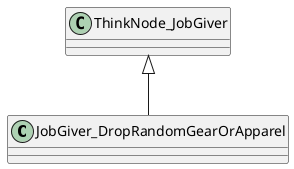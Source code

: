 @startuml
class JobGiver_DropRandomGearOrApparel {
}
ThinkNode_JobGiver <|-- JobGiver_DropRandomGearOrApparel
@enduml

